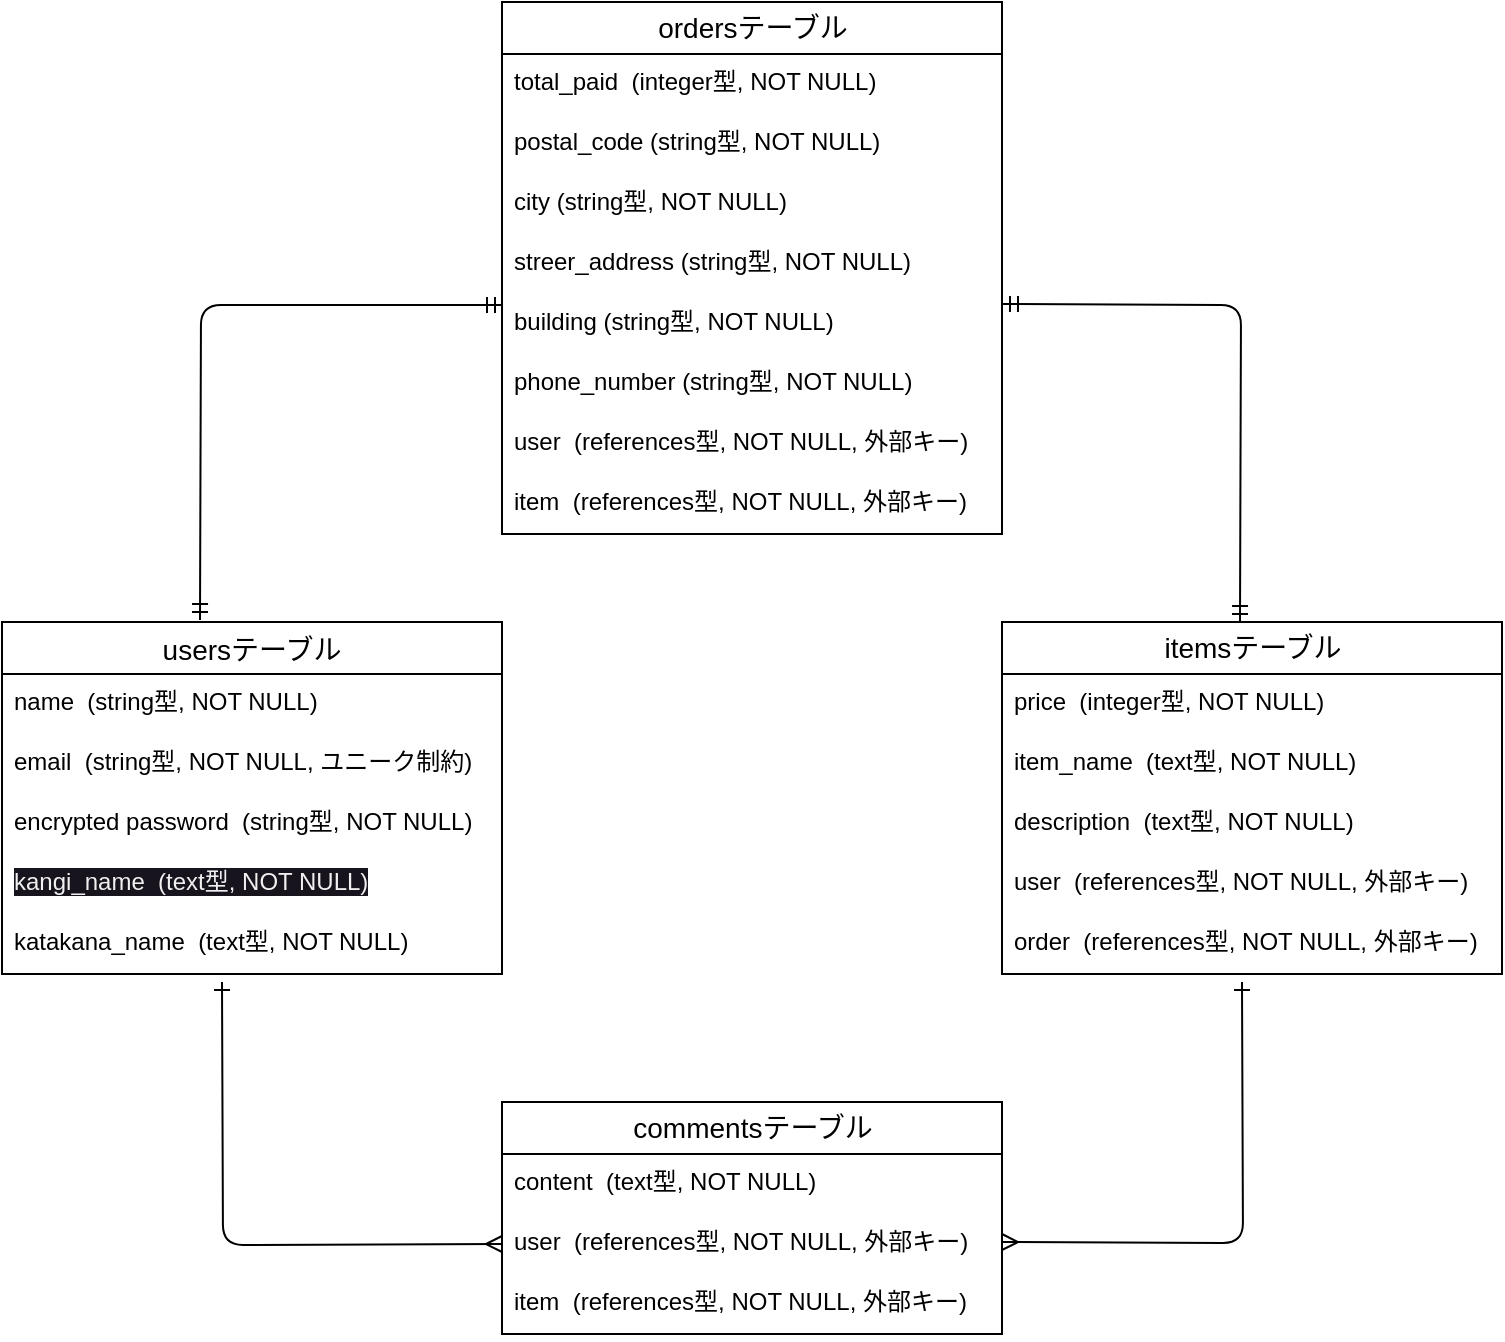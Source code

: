 <mxfile>
    <diagram id="EOmHyaYqoMqYoqA1iBTi" name="ページ1">
        <mxGraphModel dx="490" dy="394" grid="1" gridSize="10" guides="0" tooltips="1" connect="0" arrows="1" fold="1" page="1" pageScale="1" pageWidth="827" pageHeight="1169" math="0" shadow="0">
            <root>
                <mxCell id="0"/>
                <mxCell id="1" parent="0"/>
                <mxCell id="10" value="usersテーブル" style="swimlane;fontStyle=0;childLayout=stackLayout;horizontal=1;startSize=26;horizontalStack=0;resizeParent=1;resizeParentMax=0;resizeLast=0;collapsible=1;marginBottom=0;align=center;fontSize=14;" vertex="1" parent="1">
                    <mxGeometry x="20" y="320" width="250" height="176" as="geometry"/>
                </mxCell>
                <mxCell id="11" value="name&amp;nbsp; (string型, NOT NULL)" style="text;strokeColor=none;fillColor=none;spacingLeft=4;spacingRight=4;overflow=hidden;rotatable=0;points=[[0,0.5],[1,0.5]];portConstraint=eastwest;fontSize=12;labelBackgroundColor=default;html=1;whiteSpace=wrap;" vertex="1" parent="10">
                    <mxGeometry y="26" width="250" height="30" as="geometry"/>
                </mxCell>
                <mxCell id="12" value="email  (string型, NOT NULL, ユニーク制約)" style="text;strokeColor=none;fillColor=none;spacingLeft=4;spacingRight=4;overflow=hidden;rotatable=0;points=[[0,0.5],[1,0.5]];portConstraint=eastwest;fontSize=12;" vertex="1" parent="10">
                    <mxGeometry y="56" width="250" height="30" as="geometry"/>
                </mxCell>
                <mxCell id="13" value="encrypted password  (string型, NOT NULL)" style="text;strokeColor=none;fillColor=none;spacingLeft=4;spacingRight=4;overflow=hidden;rotatable=0;points=[[0,0.5],[1,0.5]];portConstraint=eastwest;fontSize=12;" vertex="1" parent="10">
                    <mxGeometry y="86" width="250" height="30" as="geometry"/>
                </mxCell>
                <mxCell id="18" value="&lt;span style=&quot;color: rgb(240, 240, 240); font-family: Helvetica; font-size: 12px; font-style: normal; font-variant-ligatures: normal; font-variant-caps: normal; font-weight: 400; letter-spacing: normal; orphans: 2; text-align: left; text-indent: 0px; text-transform: none; widows: 2; word-spacing: 0px; -webkit-text-stroke-width: 0px; background-color: rgb(24, 20, 29); text-decoration-thickness: initial; text-decoration-style: initial; text-decoration-color: initial; float: none; display: inline !important;&quot;&gt;kangi_name&amp;nbsp; (text型, NOT NULL)&lt;/span&gt;" style="text;strokeColor=none;fillColor=none;spacingLeft=4;spacingRight=4;overflow=hidden;rotatable=0;points=[[0,0.5],[1,0.5]];portConstraint=eastwest;fontSize=12;labelBackgroundColor=default;html=1;" vertex="1" parent="10">
                    <mxGeometry y="116" width="250" height="30" as="geometry"/>
                </mxCell>
                <mxCell id="19" value="katakana_name&amp;nbsp; (text型, NOT NULL)" style="text;strokeColor=none;fillColor=none;spacingLeft=4;spacingRight=4;overflow=hidden;rotatable=0;points=[[0,0.5],[1,0.5]];portConstraint=eastwest;fontSize=12;labelBackgroundColor=default;html=1;" vertex="1" parent="10">
                    <mxGeometry y="146" width="250" height="30" as="geometry"/>
                </mxCell>
                <mxCell id="20" value="itemsテーブル" style="swimlane;fontStyle=0;childLayout=stackLayout;horizontal=1;startSize=26;horizontalStack=0;resizeParent=1;resizeParentMax=0;resizeLast=0;collapsible=1;marginBottom=0;align=center;fontSize=14;labelBackgroundColor=default;html=1;" vertex="1" parent="1">
                    <mxGeometry x="520" y="320" width="250" height="176" as="geometry"/>
                </mxCell>
                <mxCell id="21" value="price&amp;nbsp; (integer型, NOT NULL)" style="text;strokeColor=none;fillColor=none;spacingLeft=4;spacingRight=4;overflow=hidden;rotatable=0;points=[[0,0.5],[1,0.5]];portConstraint=eastwest;fontSize=12;labelBackgroundColor=default;html=1;" vertex="1" parent="20">
                    <mxGeometry y="26" width="250" height="30" as="geometry"/>
                </mxCell>
                <mxCell id="22" value="item_name&amp;nbsp; (text型, NOT NULL)" style="text;strokeColor=none;fillColor=none;spacingLeft=4;spacingRight=4;overflow=hidden;rotatable=0;points=[[0,0.5],[1,0.5]];portConstraint=eastwest;fontSize=12;labelBackgroundColor=default;html=1;" vertex="1" parent="20">
                    <mxGeometry y="56" width="250" height="30" as="geometry"/>
                </mxCell>
                <mxCell id="24" value="description&amp;nbsp; (text型, NOT NULL)" style="text;strokeColor=none;fillColor=none;spacingLeft=4;spacingRight=4;overflow=hidden;rotatable=0;points=[[0,0.5],[1,0.5]];portConstraint=eastwest;fontSize=12;labelBackgroundColor=default;html=1;" vertex="1" parent="20">
                    <mxGeometry y="86" width="250" height="30" as="geometry"/>
                </mxCell>
                <mxCell id="23" value="user&amp;nbsp; (references型, NOT NULL, 外部キー)" style="text;strokeColor=none;fillColor=none;spacingLeft=4;spacingRight=4;overflow=hidden;rotatable=0;points=[[0,0.5],[1,0.5]];portConstraint=eastwest;fontSize=12;labelBackgroundColor=default;html=1;" vertex="1" parent="20">
                    <mxGeometry y="116" width="250" height="30" as="geometry"/>
                </mxCell>
                <mxCell id="25" value="order&amp;nbsp; (references型, NOT NULL, 外部キー)" style="text;strokeColor=none;fillColor=none;spacingLeft=4;spacingRight=4;overflow=hidden;rotatable=0;points=[[0,0.5],[1,0.5]];portConstraint=eastwest;fontSize=12;labelBackgroundColor=default;html=1;" vertex="1" parent="20">
                    <mxGeometry y="146" width="250" height="30" as="geometry"/>
                </mxCell>
                <mxCell id="27" value="commentsテーブル" style="swimlane;fontStyle=0;childLayout=stackLayout;horizontal=1;startSize=26;horizontalStack=0;resizeParent=1;resizeParentMax=0;resizeLast=0;collapsible=1;marginBottom=0;align=center;fontSize=14;labelBackgroundColor=default;html=1;" vertex="1" parent="1">
                    <mxGeometry x="270" y="560" width="250" height="116" as="geometry"/>
                </mxCell>
                <mxCell id="28" value="content&amp;nbsp; (text型, NOT NULL)" style="text;strokeColor=none;fillColor=none;spacingLeft=4;spacingRight=4;overflow=hidden;rotatable=0;points=[[0,0.5],[1,0.5]];portConstraint=eastwest;fontSize=12;labelBackgroundColor=default;html=1;" vertex="1" parent="27">
                    <mxGeometry y="26" width="250" height="30" as="geometry"/>
                </mxCell>
                <mxCell id="29" value="user&amp;nbsp; (references型, NOT NULL, 外部キー)" style="text;strokeColor=none;fillColor=none;spacingLeft=4;spacingRight=4;overflow=hidden;rotatable=0;points=[[0,0.5],[1,0.5]];portConstraint=eastwest;fontSize=12;labelBackgroundColor=default;html=1;" vertex="1" parent="27">
                    <mxGeometry y="56" width="250" height="30" as="geometry"/>
                </mxCell>
                <mxCell id="30" value="item&amp;nbsp; (references型, NOT NULL, 外部キー)" style="text;strokeColor=none;fillColor=none;spacingLeft=4;spacingRight=4;overflow=hidden;rotatable=0;points=[[0,0.5],[1,0.5]];portConstraint=eastwest;fontSize=12;labelBackgroundColor=default;html=1;" vertex="1" parent="27">
                    <mxGeometry y="86" width="250" height="30" as="geometry"/>
                </mxCell>
                <mxCell id="31" value="ordersテーブル" style="swimlane;fontStyle=0;childLayout=stackLayout;horizontal=1;startSize=26;horizontalStack=0;resizeParent=1;resizeParentMax=0;resizeLast=0;collapsible=1;marginBottom=0;align=center;fontSize=14;labelBackgroundColor=default;html=1;" vertex="1" parent="1">
                    <mxGeometry x="270" y="10" width="250" height="266" as="geometry"/>
                </mxCell>
                <mxCell id="32" value="total_paid&amp;nbsp; (integer型, NOT NULL)" style="text;strokeColor=none;fillColor=none;spacingLeft=4;spacingRight=4;overflow=hidden;rotatable=0;points=[[0,0.5],[1,0.5]];portConstraint=eastwest;fontSize=12;labelBackgroundColor=default;html=1;" vertex="1" parent="31">
                    <mxGeometry y="26" width="250" height="30" as="geometry"/>
                </mxCell>
                <mxCell id="33" value="postal_code (string型, NOT NULL)" style="text;strokeColor=none;fillColor=none;spacingLeft=4;spacingRight=4;overflow=hidden;rotatable=0;points=[[0,0.5],[1,0.5]];portConstraint=eastwest;fontSize=12;labelBackgroundColor=default;html=1;" vertex="1" parent="31">
                    <mxGeometry y="56" width="250" height="30" as="geometry"/>
                </mxCell>
                <mxCell id="34" value="city (string型, NOT NULL)" style="text;strokeColor=none;fillColor=none;spacingLeft=4;spacingRight=4;overflow=hidden;rotatable=0;points=[[0,0.5],[1,0.5]];portConstraint=eastwest;fontSize=12;labelBackgroundColor=default;html=1;" vertex="1" parent="31">
                    <mxGeometry y="86" width="250" height="30" as="geometry"/>
                </mxCell>
                <mxCell id="35" value="streer_address (string型, NOT NULL)" style="text;strokeColor=none;fillColor=none;spacingLeft=4;spacingRight=4;overflow=hidden;rotatable=0;points=[[0,0.5],[1,0.5]];portConstraint=eastwest;fontSize=12;labelBackgroundColor=default;html=1;" vertex="1" parent="31">
                    <mxGeometry y="116" width="250" height="30" as="geometry"/>
                </mxCell>
                <mxCell id="36" value="building (string型, NOT NULL)" style="text;strokeColor=none;fillColor=none;spacingLeft=4;spacingRight=4;overflow=hidden;rotatable=0;points=[[0,0.5],[1,0.5]];portConstraint=eastwest;fontSize=12;labelBackgroundColor=default;html=1;" vertex="1" parent="31">
                    <mxGeometry y="146" width="250" height="30" as="geometry"/>
                </mxCell>
                <mxCell id="38" value="phone_number (string型, NOT NULL)" style="text;strokeColor=none;fillColor=none;spacingLeft=4;spacingRight=4;overflow=hidden;rotatable=0;points=[[0,0.5],[1,0.5]];portConstraint=eastwest;fontSize=12;labelBackgroundColor=default;html=1;" vertex="1" parent="31">
                    <mxGeometry y="176" width="250" height="30" as="geometry"/>
                </mxCell>
                <mxCell id="39" value="user&amp;nbsp; (references型, NOT NULL, 外部キー)" style="text;strokeColor=none;fillColor=none;spacingLeft=4;spacingRight=4;overflow=hidden;rotatable=0;points=[[0,0.5],[1,0.5]];portConstraint=eastwest;fontSize=12;labelBackgroundColor=default;html=1;" vertex="1" parent="31">
                    <mxGeometry y="206" width="250" height="30" as="geometry"/>
                </mxCell>
                <mxCell id="40" value="item&amp;nbsp; (references型, NOT NULL, 外部キー)" style="text;strokeColor=none;fillColor=none;spacingLeft=4;spacingRight=4;overflow=hidden;rotatable=0;points=[[0,0.5],[1,0.5]];portConstraint=eastwest;fontSize=12;labelBackgroundColor=default;html=1;" vertex="1" parent="31">
                    <mxGeometry y="236" width="250" height="30" as="geometry"/>
                </mxCell>
                <mxCell id="47" value="" style="edgeStyle=orthogonalEdgeStyle;fontSize=12;html=1;endArrow=ERone;startArrow=ERmany;endFill=0;" edge="1" parent="1">
                    <mxGeometry width="100" height="100" relative="1" as="geometry">
                        <mxPoint x="270" y="631" as="sourcePoint"/>
                        <mxPoint x="130" y="500" as="targetPoint"/>
                    </mxGeometry>
                </mxCell>
                <mxCell id="48" value="" style="edgeStyle=orthogonalEdgeStyle;fontSize=12;html=1;endArrow=ERone;startArrow=ERmany;endFill=0;" edge="1" parent="1">
                    <mxGeometry width="100" height="100" relative="1" as="geometry">
                        <mxPoint x="520" y="630" as="sourcePoint"/>
                        <mxPoint x="640" y="500" as="targetPoint"/>
                    </mxGeometry>
                </mxCell>
                <mxCell id="49" value="" style="edgeStyle=orthogonalEdgeStyle;fontSize=12;html=1;endArrow=ERmandOne;startArrow=ERmandOne;" edge="1" parent="1">
                    <mxGeometry width="100" height="100" relative="1" as="geometry">
                        <mxPoint x="520" y="161" as="sourcePoint"/>
                        <mxPoint x="639" y="320" as="targetPoint"/>
                    </mxGeometry>
                </mxCell>
                <mxCell id="51" value="" style="edgeStyle=orthogonalEdgeStyle;fontSize=12;html=1;endArrow=ERmandOne;startArrow=ERmandOne;exitX=0.002;exitY=0.183;exitDx=0;exitDy=0;exitPerimeter=0;" edge="1" parent="1" source="36">
                    <mxGeometry width="100" height="100" relative="1" as="geometry">
                        <mxPoint y="160" as="sourcePoint"/>
                        <mxPoint x="119" y="319" as="targetPoint"/>
                    </mxGeometry>
                </mxCell>
            </root>
        </mxGraphModel>
    </diagram>
</mxfile>